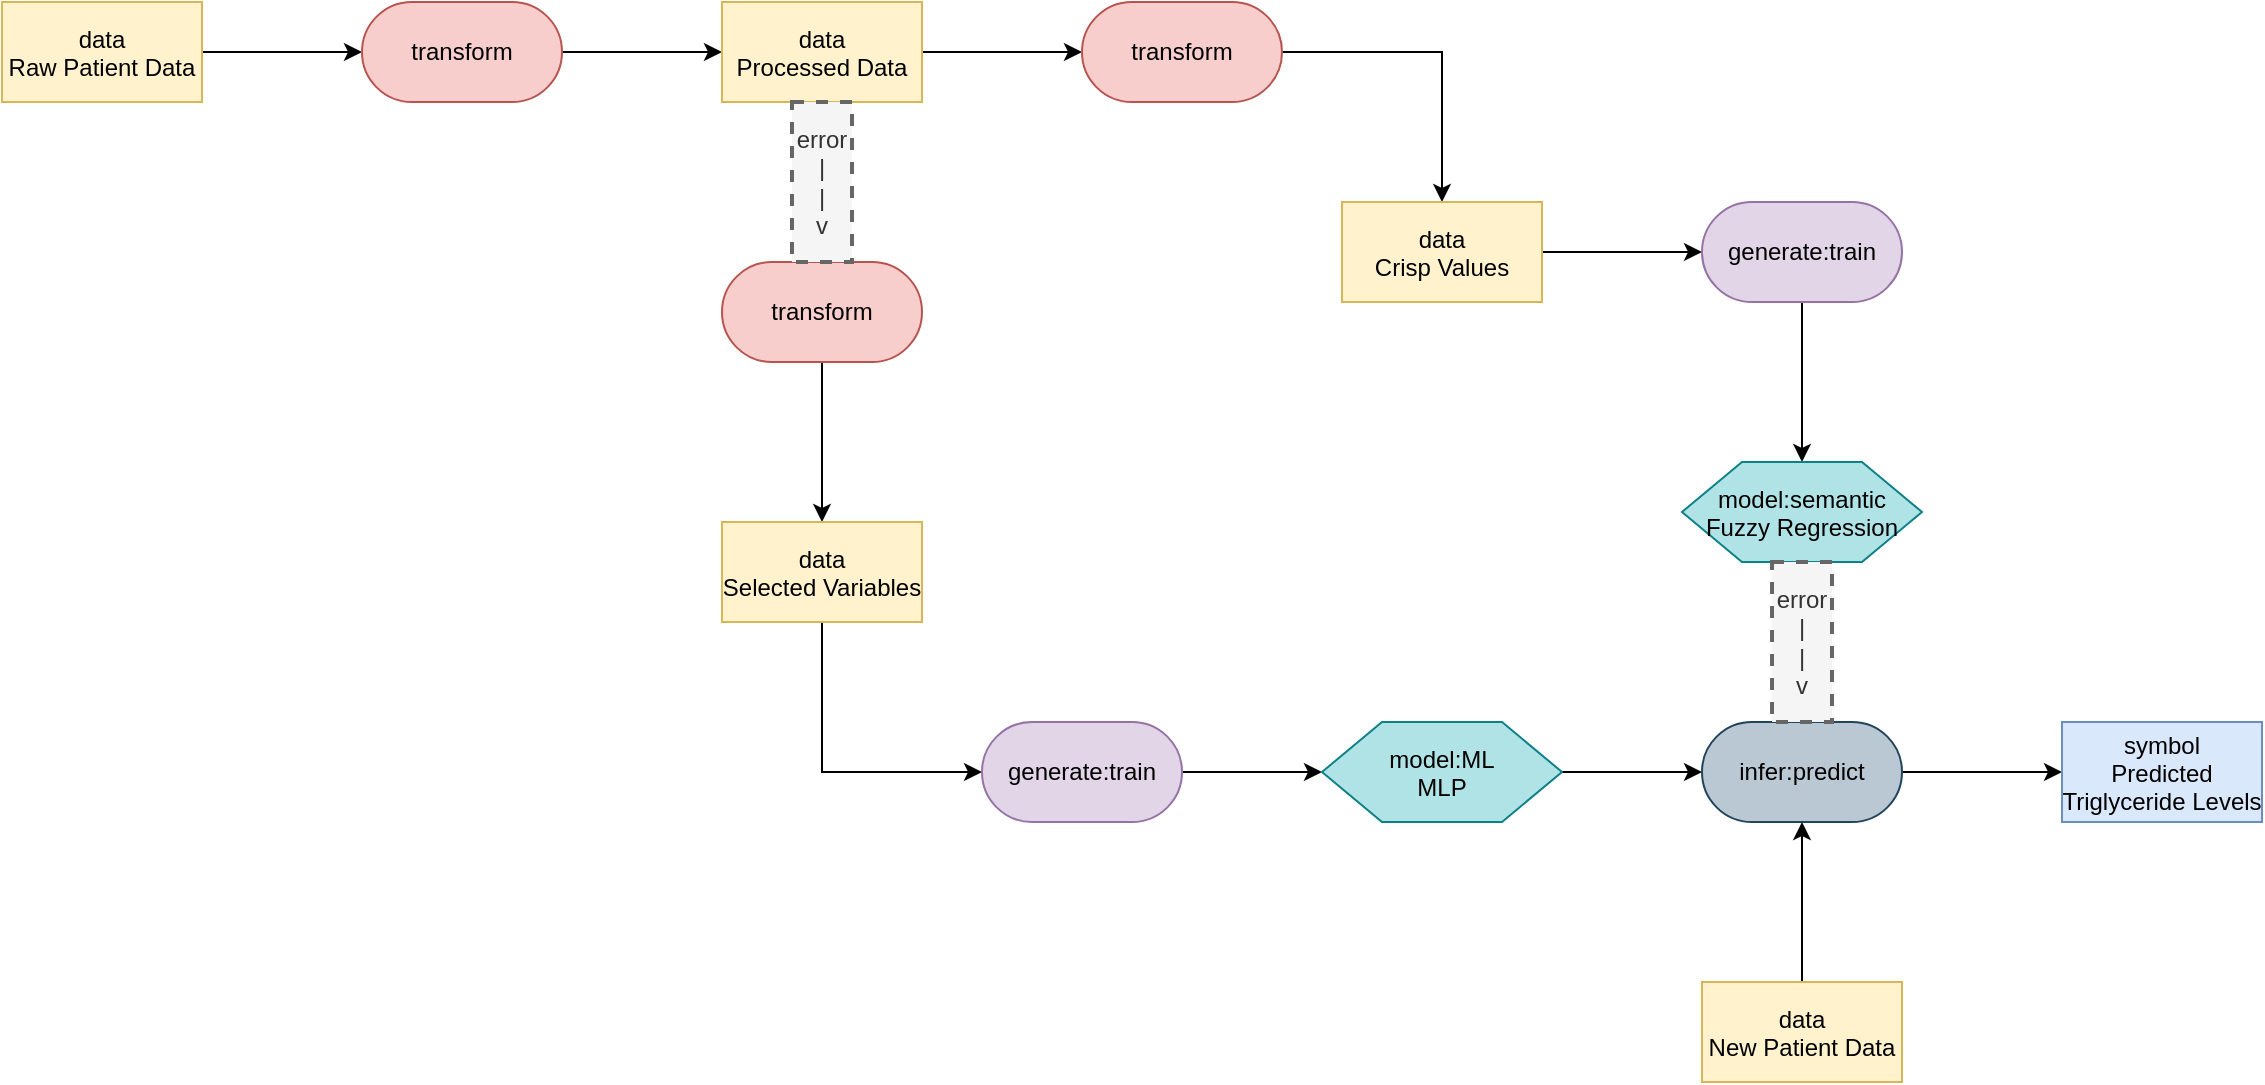 <mxfile version="27.1.6" pages="2">
  <diagram name="Page-1" id="nT4d5srUxEJyjOsfEKic">
    <mxGraphModel dx="1310" dy="785" grid="1" gridSize="10" guides="1" tooltips="1" connect="1" arrows="1" fold="1" page="1" pageScale="1" pageWidth="3300" pageHeight="4681" math="0" shadow="0">
      <root>
        <mxCell id="0" />
        <mxCell id="1" parent="0" />
        <mxCell id="ESYJbk5uElQ6rcItPSLI-3" style="edgeStyle=orthogonalEdgeStyle;rounded=0;orthogonalLoop=1;jettySize=auto;html=1;exitX=1;exitY=0.5;exitDx=0;exitDy=0;entryX=0;entryY=0.5;entryDx=0;entryDy=0;" edge="1" parent="1" source="ESYJbk5uElQ6rcItPSLI-1" target="ESYJbk5uElQ6rcItPSLI-2">
          <mxGeometry relative="1" as="geometry" />
        </mxCell>
        <mxCell id="ESYJbk5uElQ6rcItPSLI-1" value="data&#xa;Raw Patient Data" style="rectangle;fillColor=#fff2cc;strokeColor=#d6b656;" name="data" vertex="1" parent="1">
          <mxGeometry x="340" y="230" width="100" height="50" as="geometry" />
        </mxCell>
        <mxCell id="ESYJbk5uElQ6rcItPSLI-5" style="edgeStyle=orthogonalEdgeStyle;rounded=0;orthogonalLoop=1;jettySize=auto;html=1;exitX=1;exitY=0.5;exitDx=0;exitDy=0;entryX=0;entryY=0.5;entryDx=0;entryDy=0;" edge="1" parent="1" source="ESYJbk5uElQ6rcItPSLI-2" target="ESYJbk5uElQ6rcItPSLI-4">
          <mxGeometry relative="1" as="geometry" />
        </mxCell>
        <mxCell id="ESYJbk5uElQ6rcItPSLI-2" value="transform" style="rounded=1;whiteSpace=wrap;html=1;arcSize=50;fillColor=#f8cecc;strokeColor=#b85450;" name="transform" vertex="1" parent="1">
          <mxGeometry x="520" y="230" width="100" height="50" as="geometry" />
        </mxCell>
        <mxCell id="ESYJbk5uElQ6rcItPSLI-7" style="edgeStyle=orthogonalEdgeStyle;rounded=0;orthogonalLoop=1;jettySize=auto;html=1;exitX=1;exitY=0.5;exitDx=0;exitDy=0;entryX=0;entryY=0.5;entryDx=0;entryDy=0;" edge="1" parent="1" source="ESYJbk5uElQ6rcItPSLI-4" target="ESYJbk5uElQ6rcItPSLI-6">
          <mxGeometry relative="1" as="geometry" />
        </mxCell>
        <mxCell id="ESYJbk5uElQ6rcItPSLI-4" value="data&#xa;Processed Data" style="rectangle;fillColor=#fff2cc;strokeColor=#d6b656;" name="data" vertex="1" parent="1">
          <mxGeometry x="700" y="230" width="100" height="50" as="geometry" />
        </mxCell>
        <mxCell id="ESYJbk5uElQ6rcItPSLI-9" style="edgeStyle=orthogonalEdgeStyle;rounded=0;orthogonalLoop=1;jettySize=auto;html=1;exitX=1;exitY=0.5;exitDx=0;exitDy=0;entryX=0.5;entryY=0;entryDx=0;entryDy=0;" edge="1" parent="1" source="ESYJbk5uElQ6rcItPSLI-6" target="ESYJbk5uElQ6rcItPSLI-8">
          <mxGeometry relative="1" as="geometry" />
        </mxCell>
        <mxCell id="ESYJbk5uElQ6rcItPSLI-6" value="transform" style="rounded=1;whiteSpace=wrap;html=1;arcSize=50;fillColor=#f8cecc;strokeColor=#b85450;" name="transform" vertex="1" parent="1">
          <mxGeometry x="880" y="230" width="100" height="50" as="geometry" />
        </mxCell>
        <mxCell id="ESYJbk5uElQ6rcItPSLI-20" style="edgeStyle=orthogonalEdgeStyle;rounded=0;orthogonalLoop=1;jettySize=auto;html=1;exitX=1;exitY=0.5;exitDx=0;exitDy=0;entryX=0;entryY=0.5;entryDx=0;entryDy=0;" edge="1" parent="1" source="ESYJbk5uElQ6rcItPSLI-8" target="ESYJbk5uElQ6rcItPSLI-19">
          <mxGeometry relative="1" as="geometry" />
        </mxCell>
        <mxCell id="ESYJbk5uElQ6rcItPSLI-8" value="data&#xa;Crisp Values" style="rectangle;fillColor=#fff2cc;strokeColor=#d6b656;" name="data" vertex="1" parent="1">
          <mxGeometry x="1010" y="330" width="100" height="50" as="geometry" />
        </mxCell>
        <mxCell id="ESYJbk5uElQ6rcItPSLI-14" style="edgeStyle=orthogonalEdgeStyle;rounded=0;orthogonalLoop=1;jettySize=auto;html=1;exitX=0.5;exitY=1;exitDx=0;exitDy=0;" edge="1" parent="1" source="ESYJbk5uElQ6rcItPSLI-10" target="ESYJbk5uElQ6rcItPSLI-13">
          <mxGeometry relative="1" as="geometry" />
        </mxCell>
        <mxCell id="ESYJbk5uElQ6rcItPSLI-10" value="transform" style="rounded=1;whiteSpace=wrap;html=1;arcSize=50;fillColor=#f8cecc;strokeColor=#b85450;" name="transform" vertex="1" parent="1">
          <mxGeometry x="700" y="360" width="100" height="50" as="geometry" />
        </mxCell>
        <mxCell id="ESYJbk5uElQ6rcItPSLI-12" value="&lt;div&gt;error&lt;/div&gt;&lt;div&gt;|&lt;/div&gt;&lt;div&gt;|&lt;/div&gt;&lt;div&gt;v&lt;/div&gt;" style="text;html=1;align=center;verticalAlign=middle;whiteSpace=wrap;rounded=0;dashed=1;fillColor=#f5f5f5;fontColor=#333333;strokeColor=#666666;strokeWidth=2;" name="text" vertex="1" parent="1">
          <mxGeometry x="735" y="280" width="30" height="80" as="geometry" />
        </mxCell>
        <mxCell id="ESYJbk5uElQ6rcItPSLI-16" style="edgeStyle=orthogonalEdgeStyle;rounded=0;orthogonalLoop=1;jettySize=auto;html=1;exitX=0.5;exitY=1;exitDx=0;exitDy=0;entryX=0;entryY=0.5;entryDx=0;entryDy=0;" edge="1" parent="1" source="ESYJbk5uElQ6rcItPSLI-13" target="ESYJbk5uElQ6rcItPSLI-15">
          <mxGeometry relative="1" as="geometry" />
        </mxCell>
        <mxCell id="ESYJbk5uElQ6rcItPSLI-13" value="data&#xa;Selected Variables" style="rectangle;fillColor=#fff2cc;strokeColor=#d6b656;" name="data" vertex="1" parent="1">
          <mxGeometry x="700" y="490" width="100" height="50" as="geometry" />
        </mxCell>
        <mxCell id="ESYJbk5uElQ6rcItPSLI-18" style="edgeStyle=orthogonalEdgeStyle;rounded=0;orthogonalLoop=1;jettySize=auto;html=1;exitX=1;exitY=0.5;exitDx=0;exitDy=0;entryX=0;entryY=0.5;entryDx=0;entryDy=0;" edge="1" parent="1" source="ESYJbk5uElQ6rcItPSLI-15" target="ESYJbk5uElQ6rcItPSLI-17">
          <mxGeometry relative="1" as="geometry" />
        </mxCell>
        <mxCell id="ESYJbk5uElQ6rcItPSLI-15" value="generate:train" style="rounded=1;whiteSpace=wrap;html=1;arcSize=50;fillColor=#e1d5e7;strokeColor=#9673a6;" name="generate:train" vertex="1" parent="1">
          <mxGeometry x="830" y="590" width="100" height="50" as="geometry" />
        </mxCell>
        <mxCell id="ESYJbk5uElQ6rcItPSLI-24" style="edgeStyle=orthogonalEdgeStyle;rounded=0;orthogonalLoop=1;jettySize=auto;html=1;exitX=1;exitY=0.5;exitDx=0;exitDy=0;entryX=0;entryY=0.5;entryDx=0;entryDy=0;" edge="1" parent="1" source="ESYJbk5uElQ6rcItPSLI-17" target="ESYJbk5uElQ6rcItPSLI-23">
          <mxGeometry relative="1" as="geometry" />
        </mxCell>
        <mxCell id="ESYJbk5uElQ6rcItPSLI-17" value="model:ML&#xa;MLP" style="shape=hexagon;perimeter=hexagonPerimeter2;fillColor=#b0e3e6;strokeColor=#0e8088;" name="model" vertex="1" parent="1">
          <mxGeometry x="1000" y="590" width="120" height="50" as="geometry" />
        </mxCell>
        <mxCell id="ESYJbk5uElQ6rcItPSLI-22" style="edgeStyle=orthogonalEdgeStyle;rounded=0;orthogonalLoop=1;jettySize=auto;html=1;exitX=0.5;exitY=1;exitDx=0;exitDy=0;entryX=0.5;entryY=0;entryDx=0;entryDy=0;" edge="1" parent="1" source="ESYJbk5uElQ6rcItPSLI-19" target="ESYJbk5uElQ6rcItPSLI-21">
          <mxGeometry relative="1" as="geometry" />
        </mxCell>
        <mxCell id="ESYJbk5uElQ6rcItPSLI-19" value="generate:train" style="rounded=1;whiteSpace=wrap;html=1;arcSize=50;fillColor=#e1d5e7;strokeColor=#9673a6;" name="generate:train" vertex="1" parent="1">
          <mxGeometry x="1190" y="330" width="100" height="50" as="geometry" />
        </mxCell>
        <mxCell id="ESYJbk5uElQ6rcItPSLI-21" value="model:semantic&#xa;Fuzzy Regression" style="shape=hexagon;perimeter=hexagonPerimeter2;fillColor=#b0e3e6;strokeColor=#0e8088;" name="model" vertex="1" parent="1">
          <mxGeometry x="1180" y="460" width="120" height="50" as="geometry" />
        </mxCell>
        <mxCell id="ESYJbk5uElQ6rcItPSLI-30" style="edgeStyle=orthogonalEdgeStyle;rounded=0;orthogonalLoop=1;jettySize=auto;html=1;exitX=1;exitY=0.5;exitDx=0;exitDy=0;entryX=0;entryY=0.5;entryDx=0;entryDy=0;" edge="1" parent="1" source="ESYJbk5uElQ6rcItPSLI-23" target="ESYJbk5uElQ6rcItPSLI-29">
          <mxGeometry relative="1" as="geometry" />
        </mxCell>
        <mxCell id="ESYJbk5uElQ6rcItPSLI-23" value="infer:predict" style="rounded=1;whiteSpace=wrap;html=1;arcSize=50;fillColor=#bac8d3;strokeColor=#23445d;" name="infer:deduce" vertex="1" parent="1">
          <mxGeometry x="1190" y="590" width="100" height="50" as="geometry" />
        </mxCell>
        <mxCell id="ESYJbk5uElQ6rcItPSLI-26" value="&lt;div&gt;error&lt;/div&gt;&lt;div&gt;|&lt;/div&gt;&lt;div&gt;|&lt;/div&gt;&lt;div&gt;v&lt;/div&gt;" style="text;html=1;align=center;verticalAlign=middle;whiteSpace=wrap;rounded=0;dashed=1;fillColor=#f5f5f5;fontColor=#333333;strokeColor=#666666;strokeWidth=2;" name="text" vertex="1" parent="1">
          <mxGeometry x="1225" y="510" width="30" height="80" as="geometry" />
        </mxCell>
        <mxCell id="ESYJbk5uElQ6rcItPSLI-28" style="edgeStyle=orthogonalEdgeStyle;rounded=0;orthogonalLoop=1;jettySize=auto;html=1;entryX=0.5;entryY=1;entryDx=0;entryDy=0;" edge="1" parent="1" source="ESYJbk5uElQ6rcItPSLI-27" target="ESYJbk5uElQ6rcItPSLI-23">
          <mxGeometry relative="1" as="geometry" />
        </mxCell>
        <mxCell id="ESYJbk5uElQ6rcItPSLI-27" value="data&#xa;New Patient Data" style="rectangle;fillColor=#fff2cc;strokeColor=#d6b656;" name="data" vertex="1" parent="1">
          <mxGeometry x="1190" y="720" width="100" height="50" as="geometry" />
        </mxCell>
        <mxCell id="ESYJbk5uElQ6rcItPSLI-29" value="symbol&#xa;Predicted&#xa;Triglyceride Levels" style="rectangle;fillColor=#dae8fc;strokeColor=#6c8ebf;" name="symbol" vertex="1" parent="1">
          <mxGeometry x="1370" y="590" width="100" height="50" as="geometry" />
        </mxCell>
      </root>
    </mxGraphModel>
  </diagram>
  <diagram name="Copy of Page-1" id="-lDfbDOHzk08Wyh5kjJ2">
    <mxGraphModel dx="1123" dy="673" grid="1" gridSize="10" guides="1" tooltips="1" connect="1" arrows="1" fold="1" page="1" pageScale="1" pageWidth="3300" pageHeight="4681" math="0" shadow="0">
      <root>
        <mxCell id="T8omdurEmo8Tvf5PbCQP-0" />
        <mxCell id="T8omdurEmo8Tvf5PbCQP-1" parent="T8omdurEmo8Tvf5PbCQP-0" />
        <mxCell id="T8omdurEmo8Tvf5PbCQP-2" style="edgeStyle=orthogonalEdgeStyle;rounded=0;orthogonalLoop=1;jettySize=auto;html=1;exitX=1;exitY=0.5;exitDx=0;exitDy=0;entryX=0;entryY=0.5;entryDx=0;entryDy=0;" edge="1" parent="T8omdurEmo8Tvf5PbCQP-1" source="T8omdurEmo8Tvf5PbCQP-3" target="T8omdurEmo8Tvf5PbCQP-5">
          <mxGeometry relative="1" as="geometry" />
        </mxCell>
        <mxCell id="T8omdurEmo8Tvf5PbCQP-3" value="data&#xa;Raw Patient Data" style="rectangle;fillColor=#fff2cc;strokeColor=#d6b656;" name="data" vertex="1" parent="T8omdurEmo8Tvf5PbCQP-1">
          <mxGeometry x="340" y="230" width="100" height="50" as="geometry" />
        </mxCell>
        <mxCell id="T8omdurEmo8Tvf5PbCQP-4" style="edgeStyle=orthogonalEdgeStyle;rounded=0;orthogonalLoop=1;jettySize=auto;html=1;exitX=1;exitY=0.5;exitDx=0;exitDy=0;entryX=0;entryY=0.5;entryDx=0;entryDy=0;" edge="1" parent="T8omdurEmo8Tvf5PbCQP-1" source="T8omdurEmo8Tvf5PbCQP-5" target="T8omdurEmo8Tvf5PbCQP-7">
          <mxGeometry relative="1" as="geometry" />
        </mxCell>
        <mxCell id="T8omdurEmo8Tvf5PbCQP-5" value="transform" style="rounded=1;whiteSpace=wrap;html=1;arcSize=50;fillColor=#f8cecc;strokeColor=#b85450;" name="transform" vertex="1" parent="T8omdurEmo8Tvf5PbCQP-1">
          <mxGeometry x="520" y="230" width="100" height="50" as="geometry" />
        </mxCell>
        <mxCell id="T8omdurEmo8Tvf5PbCQP-6" style="edgeStyle=orthogonalEdgeStyle;rounded=0;orthogonalLoop=1;jettySize=auto;html=1;exitX=1;exitY=0.5;exitDx=0;exitDy=0;entryX=0;entryY=0.5;entryDx=0;entryDy=0;" edge="1" parent="T8omdurEmo8Tvf5PbCQP-1" source="T8omdurEmo8Tvf5PbCQP-7" target="T8omdurEmo8Tvf5PbCQP-9">
          <mxGeometry relative="1" as="geometry" />
        </mxCell>
        <mxCell id="-FxCDHFdkPsAw3CQuyYu-0" style="edgeStyle=orthogonalEdgeStyle;rounded=0;orthogonalLoop=1;jettySize=auto;html=1;exitX=0.5;exitY=1;exitDx=0;exitDy=0;entryX=0.5;entryY=0;entryDx=0;entryDy=0;" edge="1" parent="T8omdurEmo8Tvf5PbCQP-1" source="T8omdurEmo8Tvf5PbCQP-7" target="T8omdurEmo8Tvf5PbCQP-13">
          <mxGeometry relative="1" as="geometry" />
        </mxCell>
        <mxCell id="T8omdurEmo8Tvf5PbCQP-7" value="data&#xa;Processed Data" style="rectangle;fillColor=#fff2cc;strokeColor=#d6b656;" name="data" vertex="1" parent="T8omdurEmo8Tvf5PbCQP-1">
          <mxGeometry x="700" y="230" width="100" height="50" as="geometry" />
        </mxCell>
        <mxCell id="T8omdurEmo8Tvf5PbCQP-8" style="edgeStyle=orthogonalEdgeStyle;rounded=0;orthogonalLoop=1;jettySize=auto;html=1;exitX=1;exitY=0.5;exitDx=0;exitDy=0;entryX=0.5;entryY=0;entryDx=0;entryDy=0;" edge="1" parent="T8omdurEmo8Tvf5PbCQP-1" source="T8omdurEmo8Tvf5PbCQP-9" target="T8omdurEmo8Tvf5PbCQP-11">
          <mxGeometry relative="1" as="geometry" />
        </mxCell>
        <mxCell id="T8omdurEmo8Tvf5PbCQP-9" value="transform" style="rounded=1;whiteSpace=wrap;html=1;arcSize=50;fillColor=#f8cecc;strokeColor=#b85450;" name="transform" vertex="1" parent="T8omdurEmo8Tvf5PbCQP-1">
          <mxGeometry x="880" y="230" width="100" height="50" as="geometry" />
        </mxCell>
        <mxCell id="T8omdurEmo8Tvf5PbCQP-10" style="edgeStyle=orthogonalEdgeStyle;rounded=0;orthogonalLoop=1;jettySize=auto;html=1;exitX=1;exitY=0.5;exitDx=0;exitDy=0;entryX=0;entryY=0.5;entryDx=0;entryDy=0;" edge="1" parent="T8omdurEmo8Tvf5PbCQP-1" source="T8omdurEmo8Tvf5PbCQP-11" target="T8omdurEmo8Tvf5PbCQP-22">
          <mxGeometry relative="1" as="geometry" />
        </mxCell>
        <mxCell id="T8omdurEmo8Tvf5PbCQP-11" value="data&#xa;Crisp Values" style="rectangle;fillColor=#fff2cc;strokeColor=#d6b656;" name="data" vertex="1" parent="T8omdurEmo8Tvf5PbCQP-1">
          <mxGeometry x="1010" y="330" width="100" height="50" as="geometry" />
        </mxCell>
        <mxCell id="T8omdurEmo8Tvf5PbCQP-12" style="edgeStyle=orthogonalEdgeStyle;rounded=0;orthogonalLoop=1;jettySize=auto;html=1;exitX=0.5;exitY=1;exitDx=0;exitDy=0;" edge="1" parent="T8omdurEmo8Tvf5PbCQP-1" source="T8omdurEmo8Tvf5PbCQP-13" target="T8omdurEmo8Tvf5PbCQP-16">
          <mxGeometry relative="1" as="geometry" />
        </mxCell>
        <mxCell id="T8omdurEmo8Tvf5PbCQP-13" value="transform" style="rounded=1;whiteSpace=wrap;html=1;arcSize=50;fillColor=#f8cecc;strokeColor=#b85450;" name="transform" vertex="1" parent="T8omdurEmo8Tvf5PbCQP-1">
          <mxGeometry x="700" y="360" width="100" height="50" as="geometry" />
        </mxCell>
        <mxCell id="T8omdurEmo8Tvf5PbCQP-15" style="edgeStyle=orthogonalEdgeStyle;rounded=0;orthogonalLoop=1;jettySize=auto;html=1;exitX=0.5;exitY=1;exitDx=0;exitDy=0;entryX=0;entryY=0.5;entryDx=0;entryDy=0;" edge="1" parent="T8omdurEmo8Tvf5PbCQP-1" source="T8omdurEmo8Tvf5PbCQP-16" target="T8omdurEmo8Tvf5PbCQP-18">
          <mxGeometry relative="1" as="geometry" />
        </mxCell>
        <mxCell id="T8omdurEmo8Tvf5PbCQP-16" value="data&#xa;Selected Variables" style="rectangle;fillColor=#fff2cc;strokeColor=#d6b656;" name="data" vertex="1" parent="T8omdurEmo8Tvf5PbCQP-1">
          <mxGeometry x="700" y="490" width="100" height="50" as="geometry" />
        </mxCell>
        <mxCell id="T8omdurEmo8Tvf5PbCQP-17" style="edgeStyle=orthogonalEdgeStyle;rounded=0;orthogonalLoop=1;jettySize=auto;html=1;exitX=1;exitY=0.5;exitDx=0;exitDy=0;entryX=0;entryY=0.5;entryDx=0;entryDy=0;" edge="1" parent="T8omdurEmo8Tvf5PbCQP-1" source="T8omdurEmo8Tvf5PbCQP-18" target="T8omdurEmo8Tvf5PbCQP-20">
          <mxGeometry relative="1" as="geometry" />
        </mxCell>
        <mxCell id="T8omdurEmo8Tvf5PbCQP-18" value="generate:train" style="rounded=1;whiteSpace=wrap;html=1;arcSize=50;fillColor=#e1d5e7;strokeColor=#9673a6;" name="generate:train" vertex="1" parent="T8omdurEmo8Tvf5PbCQP-1">
          <mxGeometry x="830" y="590" width="100" height="50" as="geometry" />
        </mxCell>
        <mxCell id="T8omdurEmo8Tvf5PbCQP-19" style="edgeStyle=orthogonalEdgeStyle;rounded=0;orthogonalLoop=1;jettySize=auto;html=1;exitX=1;exitY=0.5;exitDx=0;exitDy=0;entryX=0;entryY=0.5;entryDx=0;entryDy=0;" edge="1" parent="T8omdurEmo8Tvf5PbCQP-1" source="T8omdurEmo8Tvf5PbCQP-20" target="T8omdurEmo8Tvf5PbCQP-25">
          <mxGeometry relative="1" as="geometry" />
        </mxCell>
        <mxCell id="T8omdurEmo8Tvf5PbCQP-20" value="model:ML&#xa;MLP" style="shape=hexagon;perimeter=hexagonPerimeter2;fillColor=#b0e3e6;strokeColor=#0e8088;" name="model" vertex="1" parent="T8omdurEmo8Tvf5PbCQP-1">
          <mxGeometry x="1000" y="590" width="120" height="50" as="geometry" />
        </mxCell>
        <mxCell id="T8omdurEmo8Tvf5PbCQP-21" style="edgeStyle=orthogonalEdgeStyle;rounded=0;orthogonalLoop=1;jettySize=auto;html=1;exitX=0.5;exitY=1;exitDx=0;exitDy=0;entryX=0.5;entryY=0;entryDx=0;entryDy=0;" edge="1" parent="T8omdurEmo8Tvf5PbCQP-1" source="T8omdurEmo8Tvf5PbCQP-22" target="T8omdurEmo8Tvf5PbCQP-23">
          <mxGeometry relative="1" as="geometry" />
        </mxCell>
        <mxCell id="T8omdurEmo8Tvf5PbCQP-22" value="generate:train" style="rounded=1;whiteSpace=wrap;html=1;arcSize=50;fillColor=#e1d5e7;strokeColor=#9673a6;" name="generate:train" vertex="1" parent="T8omdurEmo8Tvf5PbCQP-1">
          <mxGeometry x="1190" y="330" width="100" height="50" as="geometry" />
        </mxCell>
        <mxCell id="-FxCDHFdkPsAw3CQuyYu-1" style="edgeStyle=orthogonalEdgeStyle;rounded=0;orthogonalLoop=1;jettySize=auto;html=1;exitX=0.5;exitY=1;exitDx=0;exitDy=0;entryX=0.5;entryY=0;entryDx=0;entryDy=0;" edge="1" parent="T8omdurEmo8Tvf5PbCQP-1" source="T8omdurEmo8Tvf5PbCQP-23" target="T8omdurEmo8Tvf5PbCQP-25">
          <mxGeometry relative="1" as="geometry" />
        </mxCell>
        <mxCell id="T8omdurEmo8Tvf5PbCQP-23" value="model:semantic&#xa;Fuzzy Regression" style="shape=hexagon;perimeter=hexagonPerimeter2;fillColor=#b0e3e6;strokeColor=#0e8088;" name="model" vertex="1" parent="T8omdurEmo8Tvf5PbCQP-1">
          <mxGeometry x="1180" y="460" width="120" height="50" as="geometry" />
        </mxCell>
        <mxCell id="T8omdurEmo8Tvf5PbCQP-24" style="edgeStyle=orthogonalEdgeStyle;rounded=0;orthogonalLoop=1;jettySize=auto;html=1;exitX=1;exitY=0.5;exitDx=0;exitDy=0;entryX=0;entryY=0.5;entryDx=0;entryDy=0;" edge="1" parent="T8omdurEmo8Tvf5PbCQP-1" source="T8omdurEmo8Tvf5PbCQP-25" target="T8omdurEmo8Tvf5PbCQP-29">
          <mxGeometry relative="1" as="geometry" />
        </mxCell>
        <mxCell id="T8omdurEmo8Tvf5PbCQP-25" value="infer:predict" style="rounded=1;whiteSpace=wrap;html=1;arcSize=50;fillColor=#bac8d3;strokeColor=#23445d;" name="infer:deduce" vertex="1" parent="T8omdurEmo8Tvf5PbCQP-1">
          <mxGeometry x="1190" y="590" width="100" height="50" as="geometry" />
        </mxCell>
        <mxCell id="T8omdurEmo8Tvf5PbCQP-27" style="edgeStyle=orthogonalEdgeStyle;rounded=0;orthogonalLoop=1;jettySize=auto;html=1;entryX=0.5;entryY=1;entryDx=0;entryDy=0;" edge="1" parent="T8omdurEmo8Tvf5PbCQP-1" source="T8omdurEmo8Tvf5PbCQP-28" target="T8omdurEmo8Tvf5PbCQP-25">
          <mxGeometry relative="1" as="geometry" />
        </mxCell>
        <mxCell id="T8omdurEmo8Tvf5PbCQP-28" value="data&#xa;New Patient Data" style="rectangle;fillColor=#fff2cc;strokeColor=#d6b656;" name="data" vertex="1" parent="T8omdurEmo8Tvf5PbCQP-1">
          <mxGeometry x="1190" y="720" width="100" height="50" as="geometry" />
        </mxCell>
        <mxCell id="T8omdurEmo8Tvf5PbCQP-29" value="symbol&#xa;Predicted&#xa;Triglyceride Levels" style="rectangle;fillColor=#dae8fc;strokeColor=#6c8ebf;" name="symbol" vertex="1" parent="T8omdurEmo8Tvf5PbCQP-1">
          <mxGeometry x="1370" y="590" width="100" height="50" as="geometry" />
        </mxCell>
      </root>
    </mxGraphModel>
  </diagram>
</mxfile>
